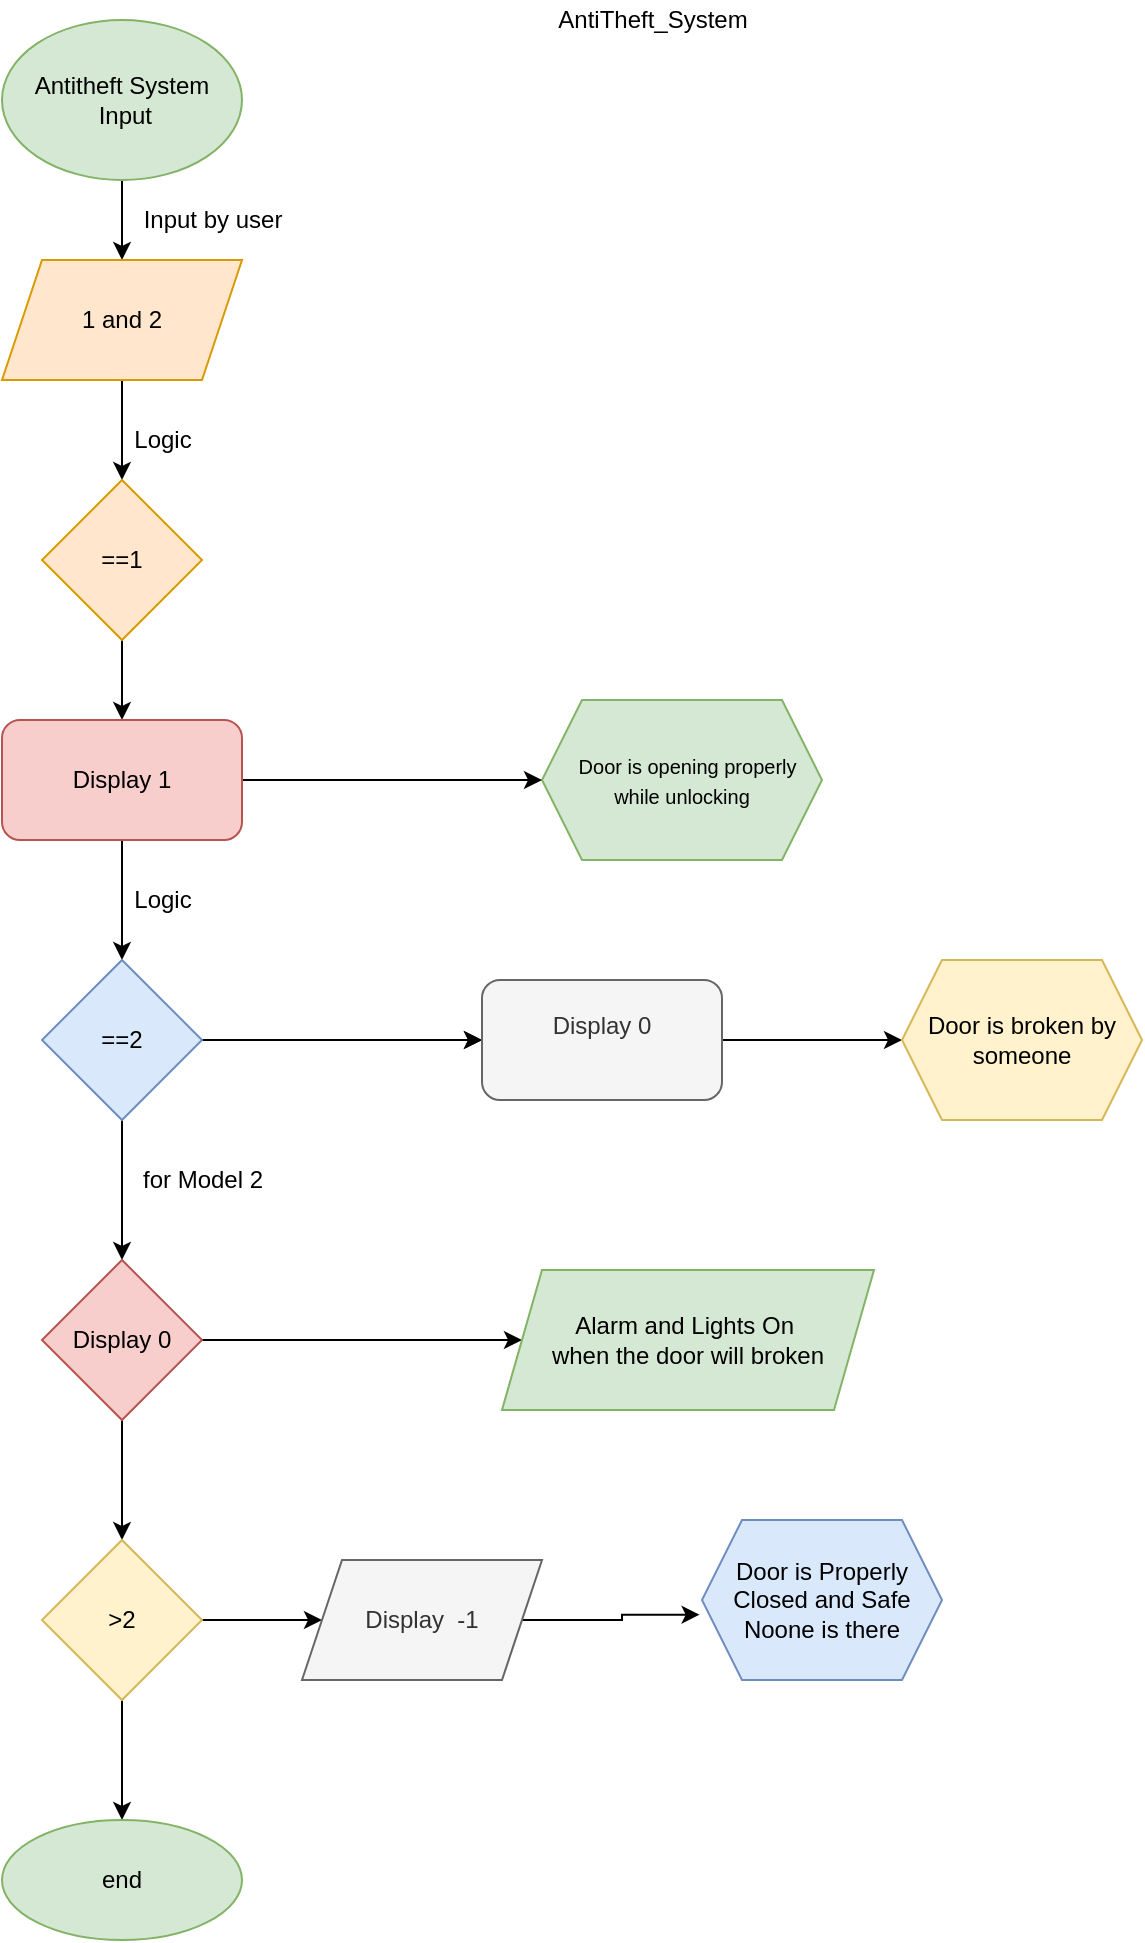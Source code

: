 <mxfile version="17.2.4" type="github"><diagram id="h9vP3uvy52kvuG8wTjXG" name="Page-1"><mxGraphModel dx="1038" dy="481" grid="1" gridSize="10" guides="1" tooltips="1" connect="1" arrows="1" fold="1" page="1" pageScale="1" pageWidth="827" pageHeight="1169" background="#ffffff" math="0" shadow="0"><root><mxCell id="0"/><mxCell id="1" parent="0"/><mxCell id="WfV_PbXe2EJp9r6hCwMr-4" style="edgeStyle=orthogonalEdgeStyle;rounded=0;orthogonalLoop=1;jettySize=auto;html=1;exitX=0.5;exitY=1;exitDx=0;exitDy=0;" edge="1" parent="1" source="gTNtpr7NHHieOlrwDfir-2" target="WfV_PbXe2EJp9r6hCwMr-3"><mxGeometry relative="1" as="geometry"/></mxCell><mxCell id="gTNtpr7NHHieOlrwDfir-2" value="Antitheft System&lt;br&gt;&amp;nbsp;Input" style="ellipse;whiteSpace=wrap;html=1;fillColor=#d5e8d4;strokeColor=#82b366;" parent="1" vertex="1"><mxGeometry x="110" y="90" width="120" height="80" as="geometry"/></mxCell><mxCell id="gTNtpr7NHHieOlrwDfir-33" style="edgeStyle=orthogonalEdgeStyle;rounded=0;orthogonalLoop=1;jettySize=auto;html=1;entryX=0;entryY=0.75;entryDx=0;entryDy=0;" parent="1" source="gTNtpr7NHHieOlrwDfir-20" edge="1"><mxGeometry relative="1" as="geometry"><Array as="points"><mxPoint x="815" y="780"/><mxPoint x="30" y="780"/><mxPoint x="30" y="273"/></Array><mxPoint x="80" y="272.5" as="targetPoint"/></mxGeometry></mxCell><mxCell id="WfV_PbXe2EJp9r6hCwMr-8" style="edgeStyle=orthogonalEdgeStyle;rounded=0;orthogonalLoop=1;jettySize=auto;html=1;entryX=0.5;entryY=0;entryDx=0;entryDy=0;" edge="1" parent="1" source="WfV_PbXe2EJp9r6hCwMr-3" target="WfV_PbXe2EJp9r6hCwMr-7"><mxGeometry relative="1" as="geometry"/></mxCell><mxCell id="WfV_PbXe2EJp9r6hCwMr-3" value="1 and 2" style="shape=parallelogram;perimeter=parallelogramPerimeter;whiteSpace=wrap;html=1;fixedSize=1;fillColor=#ffe6cc;strokeColor=#d79b00;" vertex="1" parent="1"><mxGeometry x="110" y="210" width="120" height="60" as="geometry"/></mxCell><mxCell id="WfV_PbXe2EJp9r6hCwMr-21" style="edgeStyle=orthogonalEdgeStyle;rounded=0;orthogonalLoop=1;jettySize=auto;html=1;exitX=0.5;exitY=1;exitDx=0;exitDy=0;entryX=0.5;entryY=0;entryDx=0;entryDy=0;" edge="1" parent="1" source="WfV_PbXe2EJp9r6hCwMr-7" target="WfV_PbXe2EJp9r6hCwMr-13"><mxGeometry relative="1" as="geometry"/></mxCell><mxCell id="WfV_PbXe2EJp9r6hCwMr-7" value="==1" style="rhombus;whiteSpace=wrap;html=1;fillColor=#ffe6cc;strokeColor=#d79b00;" vertex="1" parent="1"><mxGeometry x="130" y="320" width="80" height="80" as="geometry"/></mxCell><mxCell id="WfV_PbXe2EJp9r6hCwMr-12" value="&lt;span style=&quot;font-size: 10px&quot;&gt;&amp;nbsp; Door is opening properly while unlocking&lt;/span&gt;" style="shape=hexagon;perimeter=hexagonPerimeter2;whiteSpace=wrap;html=1;fixedSize=1;fillColor=#d5e8d4;strokeColor=#82b366;" vertex="1" parent="1"><mxGeometry x="380" y="430" width="140" height="80" as="geometry"/></mxCell><mxCell id="WfV_PbXe2EJp9r6hCwMr-14" style="edgeStyle=orthogonalEdgeStyle;rounded=0;orthogonalLoop=1;jettySize=auto;html=1;" edge="1" parent="1" source="WfV_PbXe2EJp9r6hCwMr-13" target="WfV_PbXe2EJp9r6hCwMr-12"><mxGeometry relative="1" as="geometry"/></mxCell><mxCell id="WfV_PbXe2EJp9r6hCwMr-22" style="edgeStyle=orthogonalEdgeStyle;rounded=0;orthogonalLoop=1;jettySize=auto;html=1;entryX=0.5;entryY=0;entryDx=0;entryDy=0;" edge="1" parent="1" source="WfV_PbXe2EJp9r6hCwMr-13" target="WfV_PbXe2EJp9r6hCwMr-15"><mxGeometry relative="1" as="geometry"/></mxCell><mxCell id="WfV_PbXe2EJp9r6hCwMr-13" value="Display 1" style="rounded=1;whiteSpace=wrap;html=1;fillColor=#f8cecc;strokeColor=#b85450;" vertex="1" parent="1"><mxGeometry x="110" y="440" width="120" height="60" as="geometry"/></mxCell><mxCell id="WfV_PbXe2EJp9r6hCwMr-17" style="edgeStyle=orthogonalEdgeStyle;rounded=0;orthogonalLoop=1;jettySize=auto;html=1;" edge="1" parent="1" source="WfV_PbXe2EJp9r6hCwMr-15" target="WfV_PbXe2EJp9r6hCwMr-18"><mxGeometry relative="1" as="geometry"><mxPoint x="330" y="480" as="targetPoint"/></mxGeometry></mxCell><mxCell id="WfV_PbXe2EJp9r6hCwMr-27" style="edgeStyle=orthogonalEdgeStyle;rounded=0;orthogonalLoop=1;jettySize=auto;html=1;" edge="1" parent="1" source="WfV_PbXe2EJp9r6hCwMr-15"><mxGeometry relative="1" as="geometry"><mxPoint x="350" y="600" as="targetPoint"/></mxGeometry></mxCell><mxCell id="WfV_PbXe2EJp9r6hCwMr-29" style="edgeStyle=orthogonalEdgeStyle;rounded=0;orthogonalLoop=1;jettySize=auto;html=1;" edge="1" parent="1" source="WfV_PbXe2EJp9r6hCwMr-15"><mxGeometry relative="1" as="geometry"><mxPoint x="170" y="710" as="targetPoint"/></mxGeometry></mxCell><mxCell id="WfV_PbXe2EJp9r6hCwMr-15" value="==2" style="rhombus;whiteSpace=wrap;html=1;fillColor=#dae8fc;strokeColor=#6c8ebf;" vertex="1" parent="1"><mxGeometry x="130" y="560" width="80" height="80" as="geometry"/></mxCell><mxCell id="WfV_PbXe2EJp9r6hCwMr-19" style="edgeStyle=orthogonalEdgeStyle;rounded=0;orthogonalLoop=1;jettySize=auto;html=1;" edge="1" parent="1" source="WfV_PbXe2EJp9r6hCwMr-18" target="WfV_PbXe2EJp9r6hCwMr-20"><mxGeometry relative="1" as="geometry"><mxPoint x="570" y="480" as="targetPoint"/></mxGeometry></mxCell><mxCell id="WfV_PbXe2EJp9r6hCwMr-18" value="&lt;span&gt;Display 0&lt;br&gt;&lt;br&gt;&lt;/span&gt;" style="rounded=1;whiteSpace=wrap;html=1;fillColor=#f5f5f5;fontColor=#333333;strokeColor=#666666;" vertex="1" parent="1"><mxGeometry x="350" y="570" width="120" height="60" as="geometry"/></mxCell><mxCell id="WfV_PbXe2EJp9r6hCwMr-20" value="Door is broken by someone" style="shape=hexagon;perimeter=hexagonPerimeter2;whiteSpace=wrap;html=1;fixedSize=1;fillColor=#fff2cc;strokeColor=#d6b656;" vertex="1" parent="1"><mxGeometry x="560" y="560" width="120" height="80" as="geometry"/></mxCell><mxCell id="WfV_PbXe2EJp9r6hCwMr-24" value="Input by user" style="text;html=1;align=center;verticalAlign=middle;resizable=0;points=[];autosize=1;strokeColor=none;fillColor=none;" vertex="1" parent="1"><mxGeometry x="170" y="180" width="90" height="20" as="geometry"/></mxCell><mxCell id="WfV_PbXe2EJp9r6hCwMr-25" value="Logic" style="text;html=1;align=center;verticalAlign=middle;resizable=0;points=[];autosize=1;strokeColor=none;fillColor=none;" vertex="1" parent="1"><mxGeometry x="170" y="290" width="40" height="20" as="geometry"/></mxCell><mxCell id="WfV_PbXe2EJp9r6hCwMr-26" value="Logic" style="text;html=1;align=center;verticalAlign=middle;resizable=0;points=[];autosize=1;strokeColor=none;fillColor=none;" vertex="1" parent="1"><mxGeometry x="170" y="520" width="40" height="20" as="geometry"/></mxCell><mxCell id="WfV_PbXe2EJp9r6hCwMr-31" style="edgeStyle=orthogonalEdgeStyle;rounded=0;orthogonalLoop=1;jettySize=auto;html=1;exitX=1;exitY=0.5;exitDx=0;exitDy=0;" edge="1" parent="1" source="WfV_PbXe2EJp9r6hCwMr-30" target="WfV_PbXe2EJp9r6hCwMr-32"><mxGeometry relative="1" as="geometry"><mxPoint x="350" y="750" as="targetPoint"/></mxGeometry></mxCell><mxCell id="WfV_PbXe2EJp9r6hCwMr-34" style="edgeStyle=orthogonalEdgeStyle;rounded=0;orthogonalLoop=1;jettySize=auto;html=1;" edge="1" parent="1" source="WfV_PbXe2EJp9r6hCwMr-30"><mxGeometry relative="1" as="geometry"><mxPoint x="170" y="850" as="targetPoint"/><Array as="points"><mxPoint x="170" y="850"/><mxPoint x="170" y="850"/></Array></mxGeometry></mxCell><mxCell id="WfV_PbXe2EJp9r6hCwMr-30" value="Display 0" style="rhombus;whiteSpace=wrap;html=1;fillColor=#f8cecc;strokeColor=#b85450;" vertex="1" parent="1"><mxGeometry x="130" y="710" width="80" height="80" as="geometry"/></mxCell><mxCell id="WfV_PbXe2EJp9r6hCwMr-32" value="Alarm and Lights On&amp;nbsp;&lt;br&gt;when the door will broken" style="shape=parallelogram;perimeter=parallelogramPerimeter;whiteSpace=wrap;html=1;fixedSize=1;fillColor=#d5e8d4;strokeColor=#82b366;" vertex="1" parent="1"><mxGeometry x="360" y="715" width="186" height="70" as="geometry"/></mxCell><mxCell id="WfV_PbXe2EJp9r6hCwMr-33" value="for Model 2" style="text;html=1;align=center;verticalAlign=middle;resizable=0;points=[];autosize=1;strokeColor=none;fillColor=none;" vertex="1" parent="1"><mxGeometry x="170" y="660" width="80" height="20" as="geometry"/></mxCell><mxCell id="WfV_PbXe2EJp9r6hCwMr-38" style="edgeStyle=orthogonalEdgeStyle;rounded=0;orthogonalLoop=1;jettySize=auto;html=1;" edge="1" parent="1" source="WfV_PbXe2EJp9r6hCwMr-36" target="WfV_PbXe2EJp9r6hCwMr-37"><mxGeometry relative="1" as="geometry"/></mxCell><mxCell id="WfV_PbXe2EJp9r6hCwMr-42" style="edgeStyle=orthogonalEdgeStyle;rounded=0;orthogonalLoop=1;jettySize=auto;html=1;entryX=0.5;entryY=0;entryDx=0;entryDy=0;" edge="1" parent="1" source="WfV_PbXe2EJp9r6hCwMr-36" target="WfV_PbXe2EJp9r6hCwMr-41"><mxGeometry relative="1" as="geometry"/></mxCell><mxCell id="WfV_PbXe2EJp9r6hCwMr-36" value="&amp;gt;2" style="rhombus;whiteSpace=wrap;html=1;fillColor=#fff2cc;strokeColor=#d6b656;" vertex="1" parent="1"><mxGeometry x="130" y="850" width="80" height="80" as="geometry"/></mxCell><mxCell id="WfV_PbXe2EJp9r6hCwMr-40" style="edgeStyle=orthogonalEdgeStyle;rounded=0;orthogonalLoop=1;jettySize=auto;html=1;entryX=-0.01;entryY=0.592;entryDx=0;entryDy=0;entryPerimeter=0;" edge="1" parent="1" source="WfV_PbXe2EJp9r6hCwMr-37" target="WfV_PbXe2EJp9r6hCwMr-39"><mxGeometry relative="1" as="geometry"/></mxCell><mxCell id="WfV_PbXe2EJp9r6hCwMr-37" value="Display&amp;nbsp; -1" style="shape=parallelogram;perimeter=parallelogramPerimeter;whiteSpace=wrap;html=1;fixedSize=1;fillColor=#f5f5f5;fontColor=#333333;strokeColor=#666666;" vertex="1" parent="1"><mxGeometry x="260" y="860" width="120" height="60" as="geometry"/></mxCell><mxCell id="WfV_PbXe2EJp9r6hCwMr-39" value="Door is Properly Closed and Safe&lt;br&gt;Noone is there" style="shape=hexagon;perimeter=hexagonPerimeter2;whiteSpace=wrap;html=1;fixedSize=1;fillColor=#dae8fc;strokeColor=#6c8ebf;" vertex="1" parent="1"><mxGeometry x="460" y="840" width="120" height="80" as="geometry"/></mxCell><mxCell id="WfV_PbXe2EJp9r6hCwMr-41" value="end&lt;br&gt;" style="ellipse;whiteSpace=wrap;html=1;fillColor=#d5e8d4;strokeColor=#82b366;" vertex="1" parent="1"><mxGeometry x="110" y="990" width="120" height="60" as="geometry"/></mxCell><mxCell id="WfV_PbXe2EJp9r6hCwMr-43" value="AntiTheft_System" style="text;html=1;align=center;verticalAlign=middle;resizable=0;points=[];autosize=1;strokeColor=none;fillColor=none;" vertex="1" parent="1"><mxGeometry x="380" y="80" width="110" height="20" as="geometry"/></mxCell></root></mxGraphModel></diagram></mxfile>